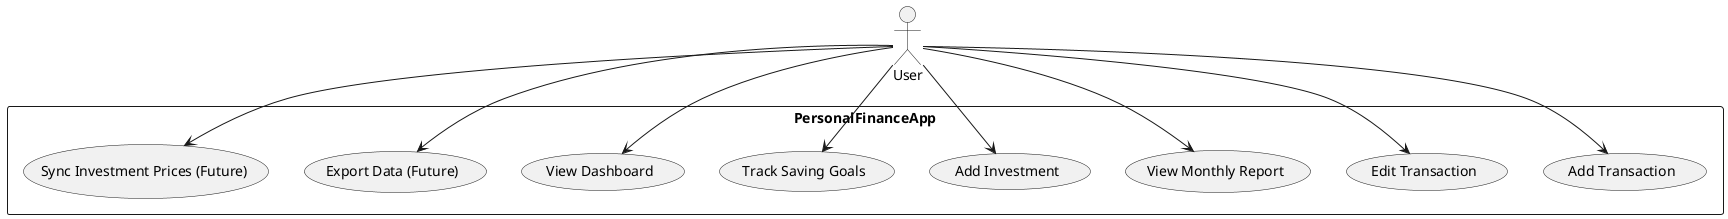 @startuml

actor User

rectangle "PersonalFinanceApp" {
  usecase "Add Transaction" as UC1
  usecase "Edit Transaction" as UC2
  usecase "View Monthly Report" as UC3
  usecase "Add Investment" as UC4
  usecase "Track Saving Goals" as UC5
  usecase "View Dashboard" as UC6
  usecase "Export Data (Future)" as UC7
  usecase "Sync Investment Prices (Future)" as UC8
}

User --> UC1
User --> UC2
User --> UC3
User --> UC4
User --> UC5
User --> UC6
User --> UC7
User --> UC8

@enduml
